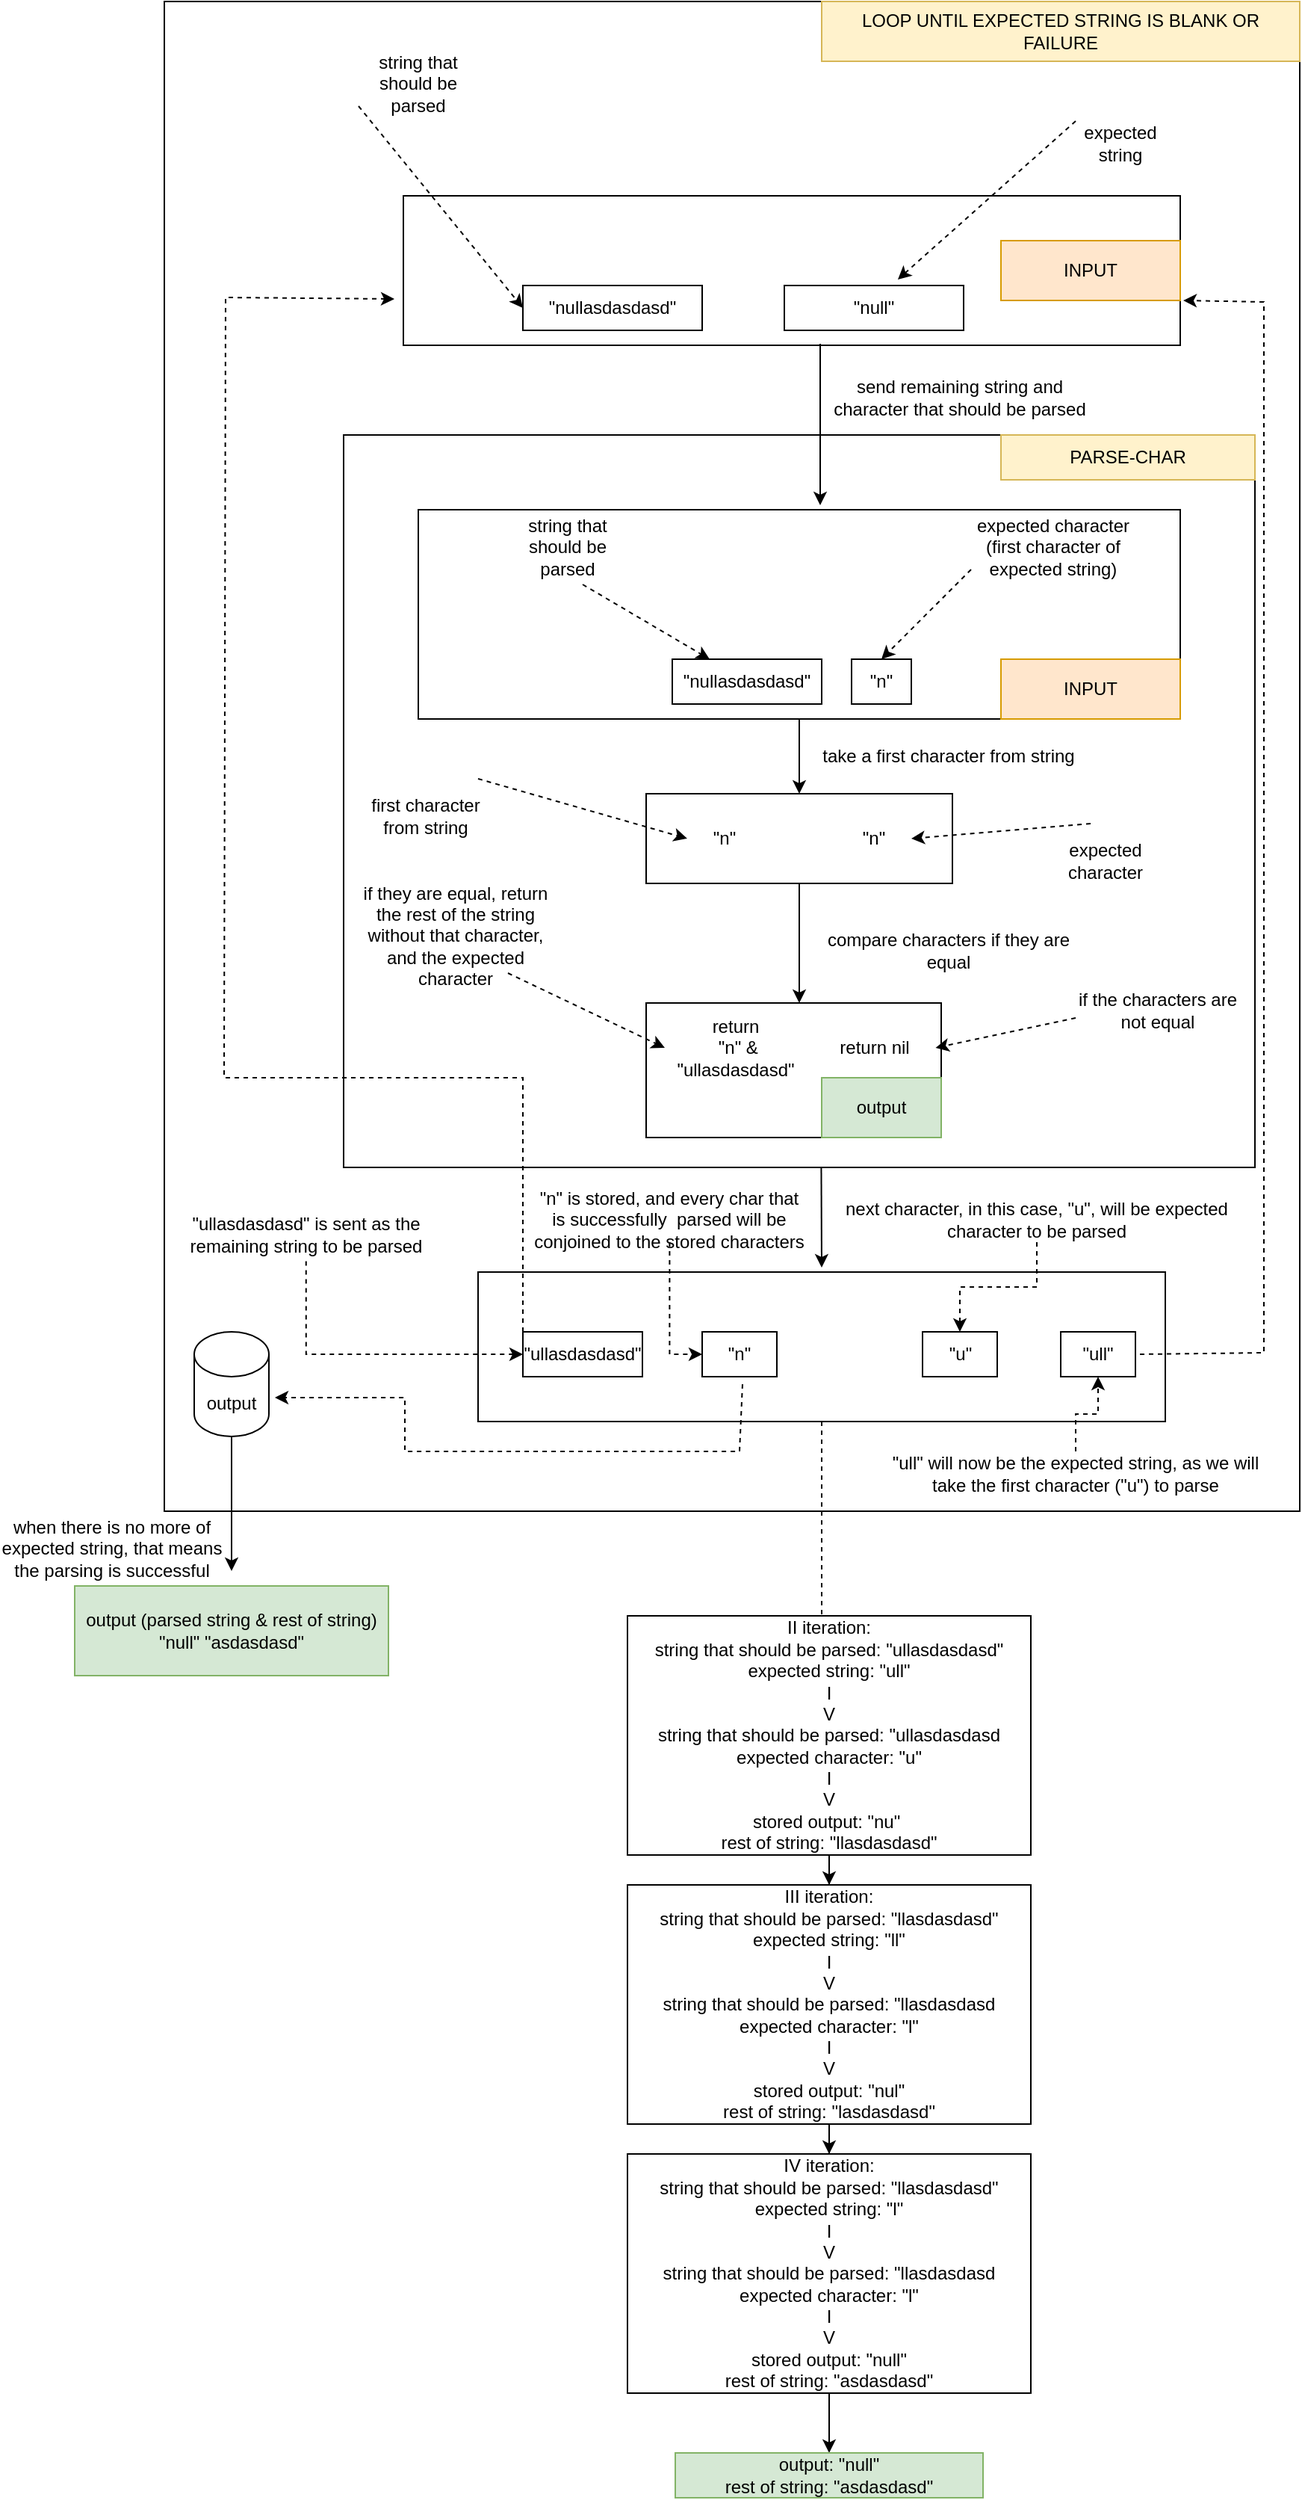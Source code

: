 <mxfile version="26.0.2">
  <diagram name="Page-1" id="olHxBfnrUabksd1oDJkg">
    <mxGraphModel dx="1831" dy="1934" grid="1" gridSize="10" guides="1" tooltips="1" connect="1" arrows="1" fold="1" page="1" pageScale="1" pageWidth="827" pageHeight="1169" math="0" shadow="0">
      <root>
        <mxCell id="0" />
        <mxCell id="1" parent="0" />
        <mxCell id="uEUFvvo23RSSSX1iaue5-9" value="" style="rounded=0;whiteSpace=wrap;html=1;fillColor=none;" parent="1" vertex="1">
          <mxGeometry x="130" y="140" width="510" height="140" as="geometry" />
        </mxCell>
        <mxCell id="1DLb7zQgLXHhxM0IBGhG-11" value="" style="rounded=0;whiteSpace=wrap;html=1;fillColor=none;" vertex="1" parent="1">
          <mxGeometry x="-40" y="-200" width="760" height="1010" as="geometry" />
        </mxCell>
        <mxCell id="1DLb7zQgLXHhxM0IBGhG-13" value="" style="rounded=0;whiteSpace=wrap;html=1;fillColor=none;" vertex="1" parent="1">
          <mxGeometry x="80" y="90" width="610" height="490" as="geometry" />
        </mxCell>
        <mxCell id="uEUFvvo23RSSSX1iaue5-1" value="&quot;nullasdasdasd&quot;" style="text;html=1;align=center;verticalAlign=middle;whiteSpace=wrap;rounded=0;fillColor=none;gradientColor=default;strokeColor=default;" parent="1" vertex="1">
          <mxGeometry x="300" y="240" width="100" height="30" as="geometry" />
        </mxCell>
        <mxCell id="uEUFvvo23RSSSX1iaue5-2" value="&quot;n&quot;" style="text;html=1;align=center;verticalAlign=middle;whiteSpace=wrap;rounded=0;fillColor=none;gradientColor=default;strokeColor=default;" parent="1" vertex="1">
          <mxGeometry x="420" y="240" width="40" height="30" as="geometry" />
        </mxCell>
        <mxCell id="uEUFvvo23RSSSX1iaue5-3" value="" style="endArrow=classic;html=1;rounded=0;entryX=0.25;entryY=0;entryDx=0;entryDy=0;dashed=1;" parent="1" target="uEUFvvo23RSSSX1iaue5-1" edge="1">
          <mxGeometry width="50" height="50" relative="1" as="geometry">
            <mxPoint x="240" y="190" as="sourcePoint" />
            <mxPoint x="240" y="140" as="targetPoint" />
          </mxGeometry>
        </mxCell>
        <mxCell id="uEUFvvo23RSSSX1iaue5-6" value="string that should be parsed" style="text;html=1;align=center;verticalAlign=middle;whiteSpace=wrap;rounded=0;" parent="1" vertex="1">
          <mxGeometry x="190" y="150" width="80" height="30" as="geometry" />
        </mxCell>
        <mxCell id="uEUFvvo23RSSSX1iaue5-7" value="expected character (first character of expected string)" style="text;html=1;align=center;verticalAlign=middle;whiteSpace=wrap;rounded=0;" parent="1" vertex="1">
          <mxGeometry x="490" y="150" width="130" height="30" as="geometry" />
        </mxCell>
        <mxCell id="uEUFvvo23RSSSX1iaue5-8" value="" style="endArrow=classic;html=1;rounded=0;entryX=0.5;entryY=0;entryDx=0;entryDy=0;dashed=1;" parent="1" target="uEUFvvo23RSSSX1iaue5-2" edge="1">
          <mxGeometry width="50" height="50" relative="1" as="geometry">
            <mxPoint x="500" y="180" as="sourcePoint" />
            <mxPoint x="595" y="270" as="targetPoint" />
          </mxGeometry>
        </mxCell>
        <mxCell id="uEUFvvo23RSSSX1iaue5-11" style="edgeStyle=orthogonalEdgeStyle;rounded=0;orthogonalLoop=1;jettySize=auto;html=1;" parent="1" source="uEUFvvo23RSSSX1iaue5-9" edge="1">
          <mxGeometry relative="1" as="geometry">
            <mxPoint x="385" y="330" as="targetPoint" />
          </mxGeometry>
        </mxCell>
        <mxCell id="uEUFvvo23RSSSX1iaue5-10" value="INPUT" style="text;html=1;align=center;verticalAlign=middle;whiteSpace=wrap;rounded=0;fillColor=#ffe6cc;strokeColor=#d79b00;" parent="1" vertex="1">
          <mxGeometry x="520" y="240" width="120" height="40" as="geometry" />
        </mxCell>
        <mxCell id="uEUFvvo23RSSSX1iaue5-13" value="take a first character from string" style="text;html=1;align=center;verticalAlign=middle;whiteSpace=wrap;rounded=0;" parent="1" vertex="1">
          <mxGeometry x="390" y="290" width="190" height="30" as="geometry" />
        </mxCell>
        <mxCell id="uEUFvvo23RSSSX1iaue5-23" style="edgeStyle=orthogonalEdgeStyle;rounded=0;orthogonalLoop=1;jettySize=auto;html=1;" parent="1" source="uEUFvvo23RSSSX1iaue5-15" edge="1">
          <mxGeometry relative="1" as="geometry">
            <mxPoint x="385" y="470" as="targetPoint" />
          </mxGeometry>
        </mxCell>
        <mxCell id="uEUFvvo23RSSSX1iaue5-15" value="" style="rounded=0;whiteSpace=wrap;html=1;fillColor=none;" parent="1" vertex="1">
          <mxGeometry x="282.5" y="330" width="205" height="60" as="geometry" />
        </mxCell>
        <mxCell id="uEUFvvo23RSSSX1iaue5-16" value="&quot;n&quot;" style="text;html=1;align=center;verticalAlign=middle;whiteSpace=wrap;rounded=0;" parent="1" vertex="1">
          <mxGeometry x="310" y="345" width="50" height="30" as="geometry" />
        </mxCell>
        <mxCell id="uEUFvvo23RSSSX1iaue5-17" value="&quot;n&quot;" style="text;html=1;align=center;verticalAlign=middle;whiteSpace=wrap;rounded=0;" parent="1" vertex="1">
          <mxGeometry x="410" y="345" width="50" height="30" as="geometry" />
        </mxCell>
        <mxCell id="uEUFvvo23RSSSX1iaue5-19" value="" style="endArrow=classic;html=1;rounded=0;entryX=0;entryY=0.5;entryDx=0;entryDy=0;dashed=1;" parent="1" target="uEUFvvo23RSSSX1iaue5-16" edge="1">
          <mxGeometry width="50" height="50" relative="1" as="geometry">
            <mxPoint x="170" y="320" as="sourcePoint" />
            <mxPoint x="220" y="325" as="targetPoint" />
          </mxGeometry>
        </mxCell>
        <mxCell id="uEUFvvo23RSSSX1iaue5-20" value="first character from string" style="text;html=1;align=center;verticalAlign=middle;whiteSpace=wrap;rounded=0;" parent="1" vertex="1">
          <mxGeometry x="90" y="330" width="90" height="30" as="geometry" />
        </mxCell>
        <mxCell id="uEUFvvo23RSSSX1iaue5-21" value="" style="endArrow=classic;html=1;rounded=0;entryX=1;entryY=0.5;entryDx=0;entryDy=0;dashed=1;" parent="1" target="uEUFvvo23RSSSX1iaue5-17" edge="1">
          <mxGeometry width="50" height="50" relative="1" as="geometry">
            <mxPoint x="580" y="350" as="sourcePoint" />
            <mxPoint x="720" y="375" as="targetPoint" />
          </mxGeometry>
        </mxCell>
        <mxCell id="uEUFvvo23RSSSX1iaue5-22" value="expected character" style="text;html=1;align=center;verticalAlign=middle;whiteSpace=wrap;rounded=0;" parent="1" vertex="1">
          <mxGeometry x="560" y="360" width="60" height="30" as="geometry" />
        </mxCell>
        <mxCell id="uEUFvvo23RSSSX1iaue5-24" value="compare characters if they are equal" style="text;html=1;align=center;verticalAlign=middle;whiteSpace=wrap;rounded=0;" parent="1" vertex="1">
          <mxGeometry x="390" y="420" width="190" height="30" as="geometry" />
        </mxCell>
        <mxCell id="uEUFvvo23RSSSX1iaue5-25" value="" style="rounded=0;whiteSpace=wrap;html=1;fillColor=none;" parent="1" vertex="1">
          <mxGeometry x="282.5" y="470" width="197.5" height="90" as="geometry" />
        </mxCell>
        <mxCell id="uEUFvvo23RSSSX1iaue5-26" value="return&lt;div&gt;&amp;nbsp;&quot;n&quot; &amp;amp; &quot;ullasdasdasd&quot;&lt;/div&gt;" style="text;html=1;align=center;verticalAlign=middle;whiteSpace=wrap;rounded=0;" parent="1" vertex="1">
          <mxGeometry x="295" y="485" width="95" height="30" as="geometry" />
        </mxCell>
        <mxCell id="uEUFvvo23RSSSX1iaue5-27" value="return nil" style="text;html=1;align=center;verticalAlign=middle;whiteSpace=wrap;rounded=0;" parent="1" vertex="1">
          <mxGeometry x="393.75" y="485" width="82.5" height="30" as="geometry" />
        </mxCell>
        <mxCell id="uEUFvvo23RSSSX1iaue5-28" value="" style="endArrow=classic;html=1;rounded=0;entryX=0;entryY=0.5;entryDx=0;entryDy=0;dashed=1;" parent="1" target="uEUFvvo23RSSSX1iaue5-26" edge="1">
          <mxGeometry width="50" height="50" relative="1" as="geometry">
            <mxPoint x="190" y="450" as="sourcePoint" />
            <mxPoint x="160" y="420" as="targetPoint" />
          </mxGeometry>
        </mxCell>
        <mxCell id="uEUFvvo23RSSSX1iaue5-29" value="if they are equal, return the rest of the string without that character, and the expected character" style="text;html=1;align=center;verticalAlign=middle;whiteSpace=wrap;rounded=0;" parent="1" vertex="1">
          <mxGeometry x="90" y="410" width="130" height="30" as="geometry" />
        </mxCell>
        <mxCell id="uEUFvvo23RSSSX1iaue5-30" value="" style="endArrow=classic;html=1;rounded=0;entryX=1;entryY=0.5;entryDx=0;entryDy=0;dashed=1;" parent="1" target="uEUFvvo23RSSSX1iaue5-27" edge="1">
          <mxGeometry width="50" height="50" relative="1" as="geometry">
            <mxPoint x="570" y="480" as="sourcePoint" />
            <mxPoint x="632.5" y="515" as="targetPoint" />
          </mxGeometry>
        </mxCell>
        <mxCell id="uEUFvvo23RSSSX1iaue5-31" value="if the characters are not equal" style="text;html=1;align=center;verticalAlign=middle;whiteSpace=wrap;rounded=0;" parent="1" vertex="1">
          <mxGeometry x="570" y="460" width="110" height="30" as="geometry" />
        </mxCell>
        <mxCell id="uEUFvvo23RSSSX1iaue5-33" value="output" style="rounded=0;whiteSpace=wrap;html=1;fillColor=#d5e8d4;strokeColor=#82b366;" parent="1" vertex="1">
          <mxGeometry x="400" y="520" width="80" height="40" as="geometry" />
        </mxCell>
        <mxCell id="1DLb7zQgLXHhxM0IBGhG-1" value="" style="rounded=0;whiteSpace=wrap;html=1;fillColor=none;" vertex="1" parent="1">
          <mxGeometry x="120" y="-70" width="520" height="100" as="geometry" />
        </mxCell>
        <mxCell id="1DLb7zQgLXHhxM0IBGhG-2" value="INPUT" style="text;html=1;align=center;verticalAlign=middle;whiteSpace=wrap;rounded=0;fillColor=#ffe6cc;strokeColor=#d79b00;" vertex="1" parent="1">
          <mxGeometry x="520" y="-40" width="120" height="40" as="geometry" />
        </mxCell>
        <mxCell id="1DLb7zQgLXHhxM0IBGhG-3" value="&quot;nullasdasdasd&quot;" style="rounded=0;whiteSpace=wrap;html=1;fillColor=none;" vertex="1" parent="1">
          <mxGeometry x="200" y="-10" width="120" height="30" as="geometry" />
        </mxCell>
        <mxCell id="1DLb7zQgLXHhxM0IBGhG-4" value="&quot;null&quot;" style="rounded=0;whiteSpace=wrap;html=1;fillColor=none;" vertex="1" parent="1">
          <mxGeometry x="375" y="-10" width="120" height="30" as="geometry" />
        </mxCell>
        <mxCell id="1DLb7zQgLXHhxM0IBGhG-5" value="" style="endArrow=classic;html=1;rounded=0;entryX=0;entryY=0.5;entryDx=0;entryDy=0;dashed=1;" edge="1" parent="1" target="1DLb7zQgLXHhxM0IBGhG-3">
          <mxGeometry width="50" height="50" relative="1" as="geometry">
            <mxPoint x="90" y="-130" as="sourcePoint" />
            <mxPoint x="140" y="-160" as="targetPoint" />
          </mxGeometry>
        </mxCell>
        <mxCell id="1DLb7zQgLXHhxM0IBGhG-7" value="string that should be parsed" style="text;html=1;align=center;verticalAlign=middle;whiteSpace=wrap;rounded=0;" vertex="1" parent="1">
          <mxGeometry x="100" y="-160" width="60" height="30" as="geometry" />
        </mxCell>
        <mxCell id="1DLb7zQgLXHhxM0IBGhG-8" value="" style="endArrow=classic;html=1;rounded=0;entryX=0.633;entryY=-0.133;entryDx=0;entryDy=0;dashed=1;entryPerimeter=0;" edge="1" parent="1" target="1DLb7zQgLXHhxM0IBGhG-4">
          <mxGeometry width="50" height="50" relative="1" as="geometry">
            <mxPoint x="570" y="-120" as="sourcePoint" />
            <mxPoint x="610" y="-100" as="targetPoint" />
          </mxGeometry>
        </mxCell>
        <mxCell id="1DLb7zQgLXHhxM0IBGhG-9" value="expected string" style="text;html=1;align=center;verticalAlign=middle;whiteSpace=wrap;rounded=0;" vertex="1" parent="1">
          <mxGeometry x="570" y="-120" width="60" height="30" as="geometry" />
        </mxCell>
        <mxCell id="1DLb7zQgLXHhxM0IBGhG-12" value="LOOP UNTIL EXPECTED STRING IS BLANK OR FAILURE" style="rounded=0;whiteSpace=wrap;html=1;fillColor=#fff2cc;strokeColor=#d6b656;" vertex="1" parent="1">
          <mxGeometry x="400" y="-200" width="320" height="40" as="geometry" />
        </mxCell>
        <mxCell id="1DLb7zQgLXHhxM0IBGhG-14" value="PARSE-CHAR" style="rounded=0;whiteSpace=wrap;html=1;fillColor=#fff2cc;strokeColor=#d6b656;" vertex="1" parent="1">
          <mxGeometry x="520" y="90" width="170" height="30" as="geometry" />
        </mxCell>
        <mxCell id="1DLb7zQgLXHhxM0IBGhG-15" value="" style="endArrow=classic;html=1;rounded=0;" edge="1" parent="1">
          <mxGeometry width="50" height="50" relative="1" as="geometry">
            <mxPoint x="399" y="29" as="sourcePoint" />
            <mxPoint x="399" y="137" as="targetPoint" />
          </mxGeometry>
        </mxCell>
        <mxCell id="1DLb7zQgLXHhxM0IBGhG-16" value="send remaining string and character that should be parsed" style="text;html=1;align=center;verticalAlign=middle;whiteSpace=wrap;rounded=0;" vertex="1" parent="1">
          <mxGeometry x="400" y="50" width="185" height="30" as="geometry" />
        </mxCell>
        <mxCell id="1DLb7zQgLXHhxM0IBGhG-17" value="" style="endArrow=classic;html=1;rounded=0;" edge="1" parent="1">
          <mxGeometry width="50" height="50" relative="1" as="geometry">
            <mxPoint x="399.72" y="580" as="sourcePoint" />
            <mxPoint x="400" y="647" as="targetPoint" />
          </mxGeometry>
        </mxCell>
        <mxCell id="1DLb7zQgLXHhxM0IBGhG-45" style="edgeStyle=orthogonalEdgeStyle;rounded=0;orthogonalLoop=1;jettySize=auto;html=1;endArrow=none;endFill=0;dashed=1;" edge="1" parent="1" source="1DLb7zQgLXHhxM0IBGhG-18">
          <mxGeometry relative="1" as="geometry">
            <mxPoint x="400" y="880" as="targetPoint" />
          </mxGeometry>
        </mxCell>
        <mxCell id="1DLb7zQgLXHhxM0IBGhG-18" value="" style="rounded=0;whiteSpace=wrap;html=1;fillColor=none;" vertex="1" parent="1">
          <mxGeometry x="170" y="650" width="460" height="100" as="geometry" />
        </mxCell>
        <mxCell id="1DLb7zQgLXHhxM0IBGhG-19" value="&quot;ullasdasdasd&quot; is sent as the remaining string to be parsed" style="text;html=1;align=center;verticalAlign=middle;whiteSpace=wrap;rounded=0;" vertex="1" parent="1">
          <mxGeometry x="-30" y="610" width="169.75" height="30" as="geometry" />
        </mxCell>
        <mxCell id="1DLb7zQgLXHhxM0IBGhG-32" style="edgeStyle=orthogonalEdgeStyle;rounded=0;orthogonalLoop=1;jettySize=auto;html=1;entryX=0;entryY=0.5;entryDx=0;entryDy=0;dashed=1;" edge="1" parent="1" source="1DLb7zQgLXHhxM0IBGhG-23" target="1DLb7zQgLXHhxM0IBGhG-26">
          <mxGeometry relative="1" as="geometry" />
        </mxCell>
        <mxCell id="1DLb7zQgLXHhxM0IBGhG-23" value="&quot;n&quot; is stored, and every char that is successfully&amp;nbsp; parsed will be conjoined to the stored characters" style="text;html=1;align=center;verticalAlign=middle;whiteSpace=wrap;rounded=0;" vertex="1" parent="1">
          <mxGeometry x="206.25" y="600" width="183.75" height="30" as="geometry" />
        </mxCell>
        <mxCell id="1DLb7zQgLXHhxM0IBGhG-34" style="edgeStyle=orthogonalEdgeStyle;rounded=0;orthogonalLoop=1;jettySize=auto;html=1;entryX=0.5;entryY=0;entryDx=0;entryDy=0;dashed=1;" edge="1" parent="1" source="1DLb7zQgLXHhxM0IBGhG-24" target="1DLb7zQgLXHhxM0IBGhG-29">
          <mxGeometry relative="1" as="geometry" />
        </mxCell>
        <mxCell id="1DLb7zQgLXHhxM0IBGhG-24" value="next character, in this case, &quot;u&quot;, will be expected character to be parsed" style="text;html=1;align=center;verticalAlign=middle;whiteSpace=wrap;rounded=0;" vertex="1" parent="1">
          <mxGeometry x="414" y="600" width="260" height="30" as="geometry" />
        </mxCell>
        <mxCell id="1DLb7zQgLXHhxM0IBGhG-31" style="edgeStyle=orthogonalEdgeStyle;rounded=0;orthogonalLoop=1;jettySize=auto;html=1;entryX=0.5;entryY=1;entryDx=0;entryDy=0;dashed=1;endArrow=none;endFill=0;startArrow=classic;startFill=1;" edge="1" parent="1" source="1DLb7zQgLXHhxM0IBGhG-25" target="1DLb7zQgLXHhxM0IBGhG-19">
          <mxGeometry relative="1" as="geometry" />
        </mxCell>
        <mxCell id="1DLb7zQgLXHhxM0IBGhG-25" value="&quot;ullasdasdasd&quot;" style="text;html=1;align=center;verticalAlign=middle;whiteSpace=wrap;rounded=0;strokeColor=default;" vertex="1" parent="1">
          <mxGeometry x="200" y="690" width="80" height="30" as="geometry" />
        </mxCell>
        <mxCell id="1DLb7zQgLXHhxM0IBGhG-26" value="&quot;n&quot;" style="text;html=1;align=center;verticalAlign=middle;whiteSpace=wrap;rounded=0;strokeColor=default;" vertex="1" parent="1">
          <mxGeometry x="320" y="690" width="50" height="30" as="geometry" />
        </mxCell>
        <mxCell id="1DLb7zQgLXHhxM0IBGhG-28" value="&quot;ull&quot;" style="text;html=1;align=center;verticalAlign=middle;whiteSpace=wrap;rounded=0;strokeColor=default;" vertex="1" parent="1">
          <mxGeometry x="560" y="690" width="50" height="30" as="geometry" />
        </mxCell>
        <mxCell id="1DLb7zQgLXHhxM0IBGhG-29" value="&quot;u&quot;" style="text;html=1;align=center;verticalAlign=middle;whiteSpace=wrap;rounded=0;strokeColor=default;" vertex="1" parent="1">
          <mxGeometry x="467.5" y="690" width="50" height="30" as="geometry" />
        </mxCell>
        <mxCell id="1DLb7zQgLXHhxM0IBGhG-30" style="edgeStyle=orthogonalEdgeStyle;rounded=0;orthogonalLoop=1;jettySize=auto;html=1;exitX=0.5;exitY=1;exitDx=0;exitDy=0;" edge="1" parent="1" source="1DLb7zQgLXHhxM0IBGhG-28" target="1DLb7zQgLXHhxM0IBGhG-28">
          <mxGeometry relative="1" as="geometry" />
        </mxCell>
        <mxCell id="1DLb7zQgLXHhxM0IBGhG-36" style="edgeStyle=orthogonalEdgeStyle;rounded=0;orthogonalLoop=1;jettySize=auto;html=1;entryX=0.5;entryY=1;entryDx=0;entryDy=0;dashed=1;" edge="1" parent="1" source="1DLb7zQgLXHhxM0IBGhG-35" target="1DLb7zQgLXHhxM0IBGhG-28">
          <mxGeometry relative="1" as="geometry" />
        </mxCell>
        <mxCell id="1DLb7zQgLXHhxM0IBGhG-35" value="&quot;ull&quot; will now be the expected string, as we will take the first character (&quot;u&quot;) to parse" style="text;html=1;align=center;verticalAlign=middle;whiteSpace=wrap;rounded=0;" vertex="1" parent="1">
          <mxGeometry x="440" y="770" width="260" height="30" as="geometry" />
        </mxCell>
        <mxCell id="1DLb7zQgLXHhxM0IBGhG-37" value="" style="endArrow=classic;html=1;rounded=0;exitX=0;exitY=0;exitDx=0;exitDy=0;dashed=1;" edge="1" parent="1" source="1DLb7zQgLXHhxM0IBGhG-25">
          <mxGeometry width="50" height="50" relative="1" as="geometry">
            <mxPoint x="150" y="660" as="sourcePoint" />
            <mxPoint x="114" y="-1" as="targetPoint" />
            <Array as="points">
              <mxPoint x="200" y="520" />
              <mxPoint y="520" />
              <mxPoint x="1" y="-2" />
            </Array>
          </mxGeometry>
        </mxCell>
        <mxCell id="1DLb7zQgLXHhxM0IBGhG-39" value="output" style="shape=cylinder3;whiteSpace=wrap;html=1;boundedLbl=1;backgroundOutline=1;size=15;" vertex="1" parent="1">
          <mxGeometry x="-20" y="690" width="50" height="70" as="geometry" />
        </mxCell>
        <mxCell id="1DLb7zQgLXHhxM0IBGhG-40" value="" style="endArrow=classic;html=1;rounded=0;dashed=1;" edge="1" parent="1">
          <mxGeometry width="50" height="50" relative="1" as="geometry">
            <mxPoint x="347" y="725" as="sourcePoint" />
            <mxPoint x="34" y="734" as="targetPoint" />
            <Array as="points">
              <mxPoint x="345" y="770" />
              <mxPoint x="121" y="770" />
              <mxPoint x="121" y="734" />
            </Array>
          </mxGeometry>
        </mxCell>
        <mxCell id="1DLb7zQgLXHhxM0IBGhG-41" value="" style="endArrow=classic;html=1;rounded=0;exitX=0.5;exitY=1;exitDx=0;exitDy=0;exitPerimeter=0;" edge="1" parent="1" source="1DLb7zQgLXHhxM0IBGhG-39">
          <mxGeometry width="50" height="50" relative="1" as="geometry">
            <mxPoint x="20" y="920" as="sourcePoint" />
            <mxPoint x="5" y="850" as="targetPoint" />
          </mxGeometry>
        </mxCell>
        <mxCell id="1DLb7zQgLXHhxM0IBGhG-42" value="output (parsed string &amp;amp; rest of string)&lt;div&gt;&quot;null&quot; &quot;asdasdasd&quot;&lt;/div&gt;" style="rounded=0;whiteSpace=wrap;html=1;fillColor=#d5e8d4;strokeColor=#82b366;" vertex="1" parent="1">
          <mxGeometry x="-100" y="860" width="210" height="60" as="geometry" />
        </mxCell>
        <mxCell id="1DLb7zQgLXHhxM0IBGhG-43" value="when there is no more of expected string, that means the parsing is successful" style="text;html=1;align=center;verticalAlign=middle;whiteSpace=wrap;rounded=0;" vertex="1" parent="1">
          <mxGeometry x="-150" y="820" width="150" height="30" as="geometry" />
        </mxCell>
        <mxCell id="1DLb7zQgLXHhxM0IBGhG-44" value="" style="endArrow=classic;html=1;rounded=0;dashed=1;" edge="1" parent="1">
          <mxGeometry width="50" height="50" relative="1" as="geometry">
            <mxPoint x="613" y="705" as="sourcePoint" />
            <mxPoint x="642" as="targetPoint" />
            <Array as="points">
              <mxPoint x="696" y="704" />
              <mxPoint x="696" y="1" />
            </Array>
          </mxGeometry>
        </mxCell>
        <mxCell id="1DLb7zQgLXHhxM0IBGhG-50" style="edgeStyle=orthogonalEdgeStyle;rounded=0;orthogonalLoop=1;jettySize=auto;html=1;entryX=0.5;entryY=0;entryDx=0;entryDy=0;" edge="1" parent="1" source="1DLb7zQgLXHhxM0IBGhG-46" target="1DLb7zQgLXHhxM0IBGhG-47">
          <mxGeometry relative="1" as="geometry" />
        </mxCell>
        <mxCell id="1DLb7zQgLXHhxM0IBGhG-46" value="II iteration:&lt;div&gt;string that should be parsed: &quot;ullasdasdasd&quot;&lt;/div&gt;&lt;div&gt;expected string: &quot;ull&quot;&lt;/div&gt;&lt;div&gt;I&lt;/div&gt;&lt;div&gt;V&lt;/div&gt;&lt;div&gt;string that should be parsed: &quot;ullasdasdasd&lt;/div&gt;&lt;div&gt;expected character: &quot;u&quot;&lt;/div&gt;&lt;div&gt;I&lt;br&gt;V&lt;/div&gt;&lt;div&gt;stored output: &quot;nu&quot;&amp;nbsp;&lt;/div&gt;&lt;div&gt;rest of string: &quot;llasdasdasd&quot;&lt;/div&gt;" style="text;html=1;align=center;verticalAlign=middle;whiteSpace=wrap;rounded=0;strokeColor=default;" vertex="1" parent="1">
          <mxGeometry x="270" y="880" width="270" height="160" as="geometry" />
        </mxCell>
        <mxCell id="1DLb7zQgLXHhxM0IBGhG-51" style="edgeStyle=orthogonalEdgeStyle;rounded=0;orthogonalLoop=1;jettySize=auto;html=1;entryX=0.5;entryY=0;entryDx=0;entryDy=0;" edge="1" parent="1" source="1DLb7zQgLXHhxM0IBGhG-47" target="1DLb7zQgLXHhxM0IBGhG-48">
          <mxGeometry relative="1" as="geometry" />
        </mxCell>
        <mxCell id="1DLb7zQgLXHhxM0IBGhG-47" value="III iteration:&lt;div&gt;string that should be parsed: &quot;llasdasdasd&quot;&lt;/div&gt;&lt;div&gt;expected string: &quot;ll&quot;&lt;/div&gt;&lt;div&gt;I&lt;/div&gt;&lt;div&gt;V&lt;/div&gt;&lt;div&gt;string that should be parsed: &quot;llasdasdasd&lt;/div&gt;&lt;div&gt;expected character: &quot;l&quot;&lt;/div&gt;&lt;div&gt;I&lt;br&gt;V&lt;/div&gt;&lt;div&gt;stored output: &quot;nul&quot;&lt;/div&gt;&lt;div&gt;rest of string: &quot;lasdasdasd&quot;&lt;br&gt;&lt;/div&gt;" style="text;html=1;align=center;verticalAlign=middle;whiteSpace=wrap;rounded=0;strokeColor=default;" vertex="1" parent="1">
          <mxGeometry x="270" y="1060" width="270" height="160" as="geometry" />
        </mxCell>
        <mxCell id="1DLb7zQgLXHhxM0IBGhG-54" style="edgeStyle=orthogonalEdgeStyle;rounded=0;orthogonalLoop=1;jettySize=auto;html=1;" edge="1" parent="1" source="1DLb7zQgLXHhxM0IBGhG-48">
          <mxGeometry relative="1" as="geometry">
            <mxPoint x="405" y="1440" as="targetPoint" />
          </mxGeometry>
        </mxCell>
        <mxCell id="1DLb7zQgLXHhxM0IBGhG-48" value="IV iteration:&lt;div&gt;string that should be parsed: &quot;llasdasdasd&quot;&lt;/div&gt;&lt;div&gt;expected string: &quot;l&quot;&lt;/div&gt;&lt;div&gt;I&lt;/div&gt;&lt;div&gt;V&lt;/div&gt;&lt;div&gt;string that should be parsed: &quot;llasdasdasd&lt;/div&gt;&lt;div&gt;expected character: &quot;l&quot;&lt;/div&gt;&lt;div&gt;I&lt;br&gt;V&lt;/div&gt;&lt;div&gt;stored output: &quot;null&quot;&lt;/div&gt;&lt;div&gt;rest of string: &quot;asdasdasd&quot;&lt;/div&gt;" style="text;html=1;align=center;verticalAlign=middle;whiteSpace=wrap;rounded=0;strokeColor=default;" vertex="1" parent="1">
          <mxGeometry x="270" y="1240" width="270" height="160" as="geometry" />
        </mxCell>
        <mxCell id="1DLb7zQgLXHhxM0IBGhG-55" value="&lt;div&gt;output: &quot;null&quot;&lt;/div&gt;&lt;div&gt;rest of string: &quot;asdasdasd&quot;&lt;/div&gt;" style="text;html=1;align=center;verticalAlign=middle;whiteSpace=wrap;rounded=0;fillColor=#d5e8d4;strokeColor=#82b366;" vertex="1" parent="1">
          <mxGeometry x="302" y="1440" width="206" height="30" as="geometry" />
        </mxCell>
      </root>
    </mxGraphModel>
  </diagram>
</mxfile>
